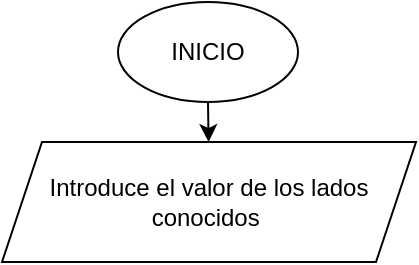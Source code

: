 <mxfile>
    <diagram id="Oc2t5ydimw6cTrRSHtCT" name="Página-1">
        <mxGraphModel dx="524" dy="432" grid="1" gridSize="10" guides="1" tooltips="1" connect="1" arrows="1" fold="1" page="1" pageScale="1" pageWidth="827" pageHeight="1169" math="0" shadow="0">
            <root>
                <mxCell id="0"/>
                <mxCell id="1" parent="0"/>
                <mxCell id="7" value="" style="edgeStyle=none;html=1;" edge="1" parent="1" source="2" target="4">
                    <mxGeometry relative="1" as="geometry"/>
                </mxCell>
                <mxCell id="2" value="INICIO&lt;br&gt;" style="ellipse;whiteSpace=wrap;html=1;" vertex="1" parent="1">
                    <mxGeometry x="368" y="10" width="90" height="50" as="geometry"/>
                </mxCell>
                <mxCell id="4" value="Introduce el valor de los lados conocidos&amp;nbsp;" style="shape=parallelogram;perimeter=parallelogramPerimeter;whiteSpace=wrap;html=1;fixedSize=1;" vertex="1" parent="1">
                    <mxGeometry x="310" y="80" width="207" height="60" as="geometry"/>
                </mxCell>
            </root>
        </mxGraphModel>
    </diagram>
</mxfile>